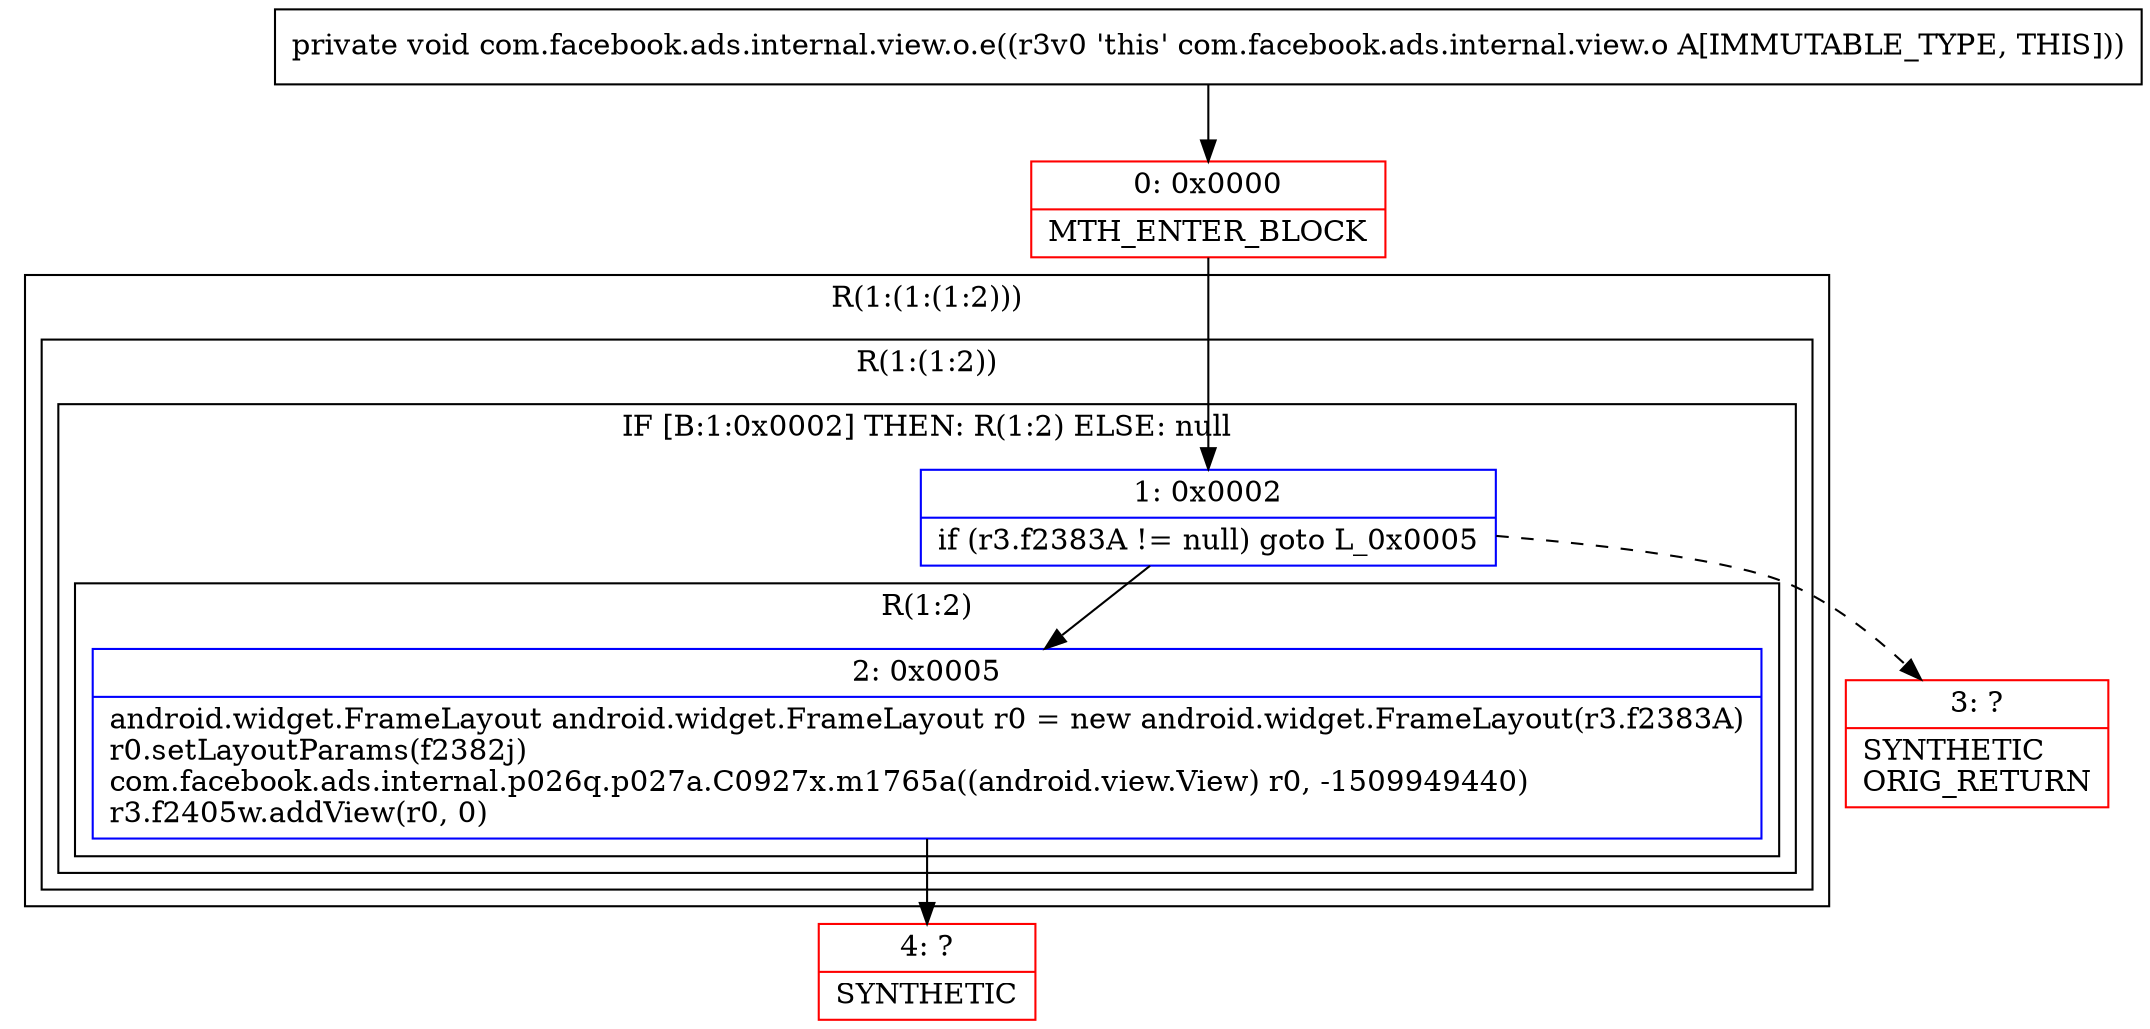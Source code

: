 digraph "CFG forcom.facebook.ads.internal.view.o.e()V" {
subgraph cluster_Region_2136995816 {
label = "R(1:(1:(1:2)))";
node [shape=record,color=blue];
subgraph cluster_Region_1020398287 {
label = "R(1:(1:2))";
node [shape=record,color=blue];
subgraph cluster_IfRegion_857774423 {
label = "IF [B:1:0x0002] THEN: R(1:2) ELSE: null";
node [shape=record,color=blue];
Node_1 [shape=record,label="{1\:\ 0x0002|if (r3.f2383A != null) goto L_0x0005\l}"];
subgraph cluster_Region_1720289308 {
label = "R(1:2)";
node [shape=record,color=blue];
Node_2 [shape=record,label="{2\:\ 0x0005|android.widget.FrameLayout android.widget.FrameLayout r0 = new android.widget.FrameLayout(r3.f2383A)\lr0.setLayoutParams(f2382j)\lcom.facebook.ads.internal.p026q.p027a.C0927x.m1765a((android.view.View) r0, \-1509949440)\lr3.f2405w.addView(r0, 0)\l}"];
}
}
}
}
Node_0 [shape=record,color=red,label="{0\:\ 0x0000|MTH_ENTER_BLOCK\l}"];
Node_3 [shape=record,color=red,label="{3\:\ ?|SYNTHETIC\lORIG_RETURN\l}"];
Node_4 [shape=record,color=red,label="{4\:\ ?|SYNTHETIC\l}"];
MethodNode[shape=record,label="{private void com.facebook.ads.internal.view.o.e((r3v0 'this' com.facebook.ads.internal.view.o A[IMMUTABLE_TYPE, THIS])) }"];
MethodNode -> Node_0;
Node_1 -> Node_2;
Node_1 -> Node_3[style=dashed];
Node_2 -> Node_4;
Node_0 -> Node_1;
}

